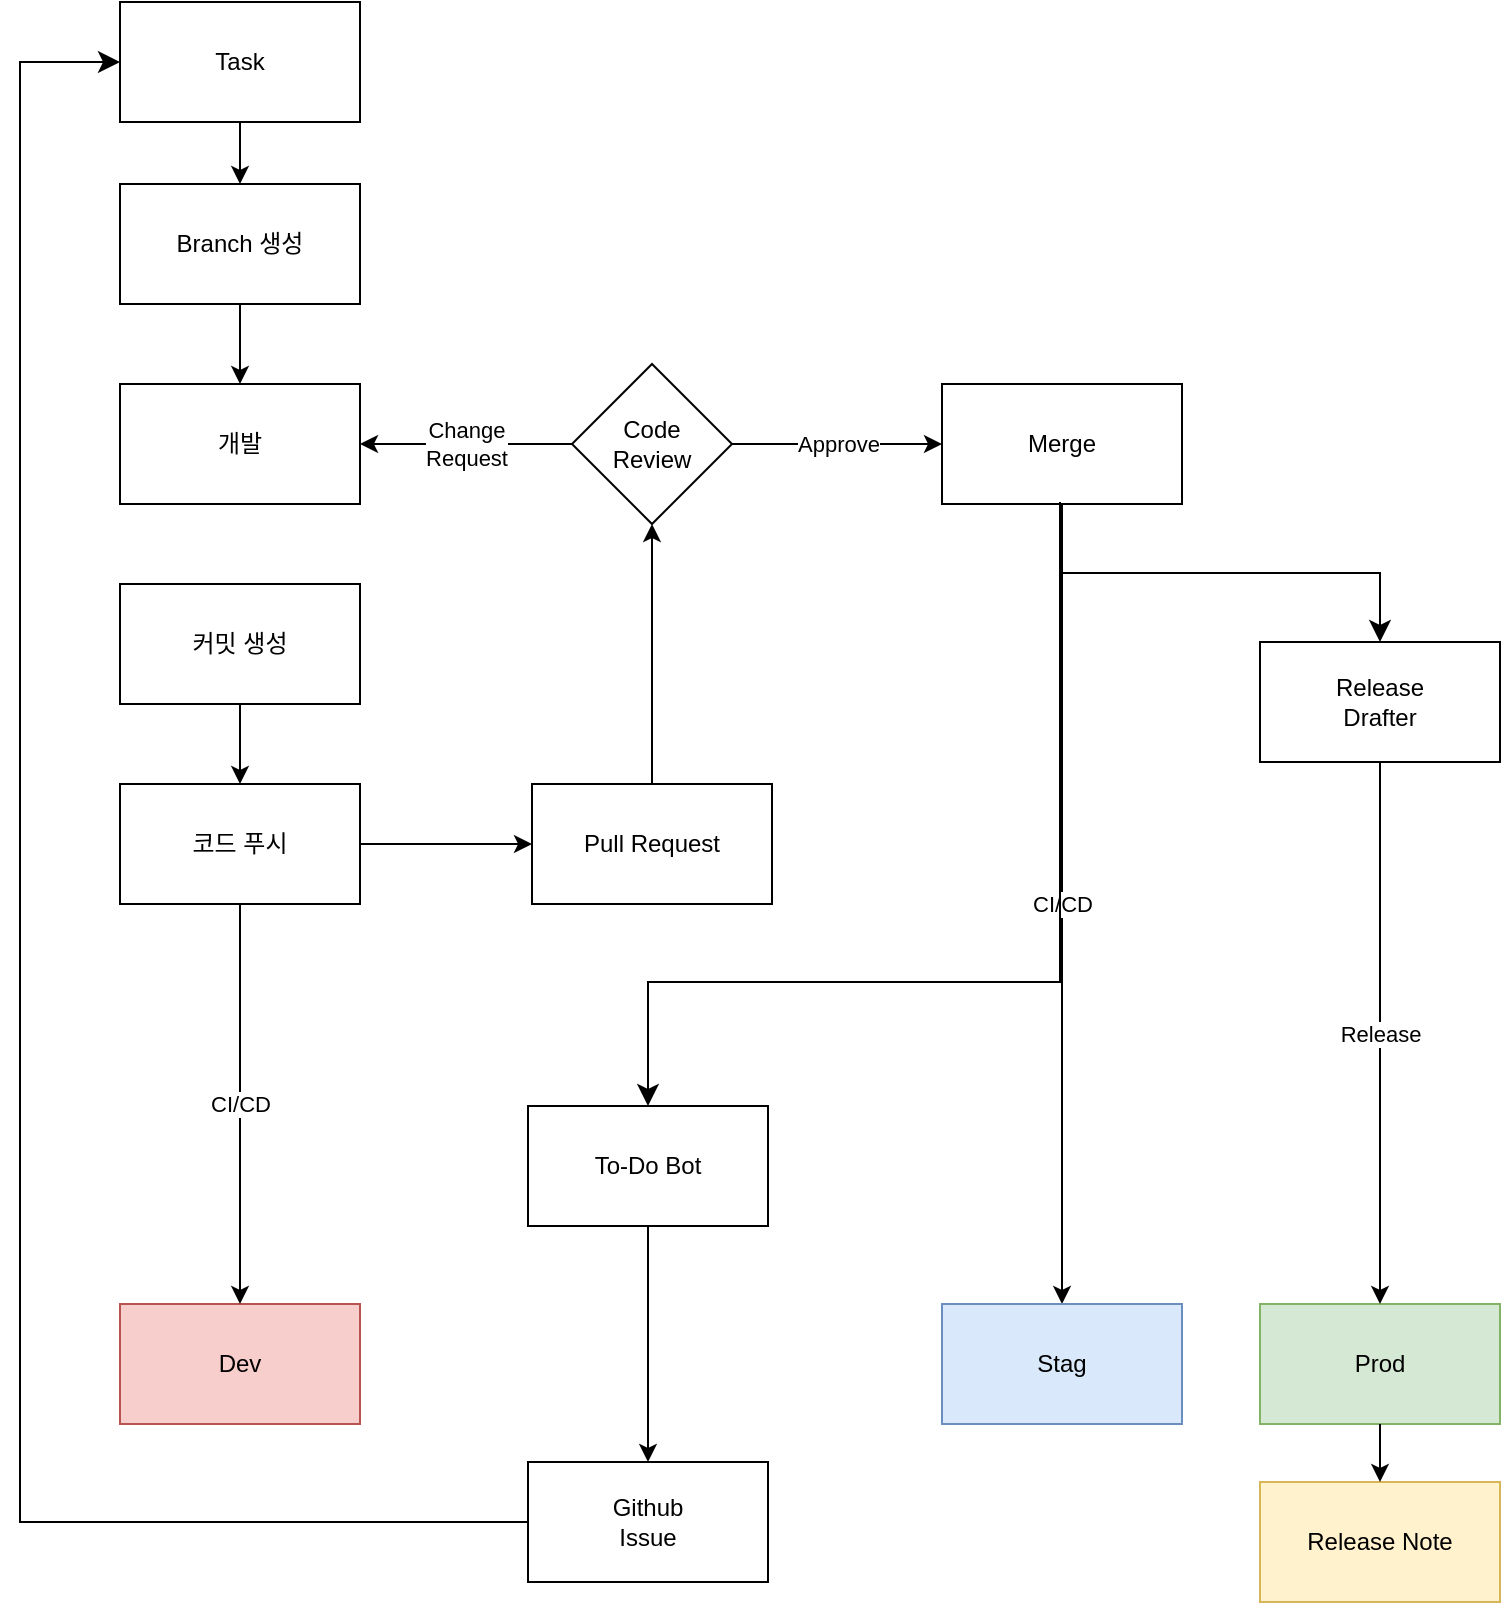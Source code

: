 <mxfile version="21.3.6" type="github">
  <diagram name="페이지-1" id="ihKB_L6L-kc_7JsDzYnF">
    <mxGraphModel dx="1468" dy="909" grid="1" gridSize="10" guides="1" tooltips="1" connect="1" arrows="1" fold="1" page="1" pageScale="1" pageWidth="827" pageHeight="1169" math="0" shadow="0">
      <root>
        <mxCell id="0" />
        <mxCell id="1" parent="0" />
        <mxCell id="WAhycDh5-ZonIURwyT23-1" value="Branch 생성" style="rounded=0;whiteSpace=wrap;html=1;" vertex="1" parent="1">
          <mxGeometry x="90" y="101" width="120" height="60" as="geometry" />
        </mxCell>
        <mxCell id="WAhycDh5-ZonIURwyT23-3" value="커밋 생성" style="rounded=0;whiteSpace=wrap;html=1;" vertex="1" parent="1">
          <mxGeometry x="90" y="301" width="120" height="60" as="geometry" />
        </mxCell>
        <mxCell id="WAhycDh5-ZonIURwyT23-4" value="코드 푸시" style="rounded=0;whiteSpace=wrap;html=1;" vertex="1" parent="1">
          <mxGeometry x="90" y="401" width="120" height="60" as="geometry" />
        </mxCell>
        <mxCell id="WAhycDh5-ZonIURwyT23-5" value="Pull Request" style="rounded=0;whiteSpace=wrap;html=1;" vertex="1" parent="1">
          <mxGeometry x="296" y="401" width="120" height="60" as="geometry" />
        </mxCell>
        <mxCell id="WAhycDh5-ZonIURwyT23-9" value="" style="endArrow=classic;html=1;rounded=0;entryX=0.5;entryY=0;entryDx=0;entryDy=0;exitX=0.5;exitY=1;exitDx=0;exitDy=0;" edge="1" parent="1" source="WAhycDh5-ZonIURwyT23-3" target="WAhycDh5-ZonIURwyT23-4">
          <mxGeometry width="50" height="50" relative="1" as="geometry">
            <mxPoint x="30" y="341" as="sourcePoint" />
            <mxPoint x="80" y="291" as="targetPoint" />
          </mxGeometry>
        </mxCell>
        <mxCell id="WAhycDh5-ZonIURwyT23-11" value="" style="endArrow=classic;html=1;rounded=0;exitX=1;exitY=0.5;exitDx=0;exitDy=0;entryX=0;entryY=0.5;entryDx=0;entryDy=0;" edge="1" parent="1" source="WAhycDh5-ZonIURwyT23-4" target="WAhycDh5-ZonIURwyT23-5">
          <mxGeometry width="50" height="50" relative="1" as="geometry">
            <mxPoint x="450" y="431" as="sourcePoint" />
            <mxPoint x="500" y="381" as="targetPoint" />
          </mxGeometry>
        </mxCell>
        <mxCell id="WAhycDh5-ZonIURwyT23-12" value="개발" style="rounded=0;whiteSpace=wrap;html=1;" vertex="1" parent="1">
          <mxGeometry x="90" y="201" width="120" height="60" as="geometry" />
        </mxCell>
        <mxCell id="WAhycDh5-ZonIURwyT23-15" value="Code&lt;br&gt;Review" style="rhombus;whiteSpace=wrap;html=1;" vertex="1" parent="1">
          <mxGeometry x="316" y="191" width="80" height="80" as="geometry" />
        </mxCell>
        <mxCell id="WAhycDh5-ZonIURwyT23-16" value="" style="endArrow=classic;html=1;rounded=0;entryX=0.5;entryY=1;entryDx=0;entryDy=0;exitX=0.5;exitY=0;exitDx=0;exitDy=0;" edge="1" parent="1" source="WAhycDh5-ZonIURwyT23-5" target="WAhycDh5-ZonIURwyT23-15">
          <mxGeometry width="50" height="50" relative="1" as="geometry">
            <mxPoint x="450" y="431" as="sourcePoint" />
            <mxPoint x="500" y="381" as="targetPoint" />
          </mxGeometry>
        </mxCell>
        <mxCell id="WAhycDh5-ZonIURwyT23-18" value="" style="endArrow=classic;html=1;rounded=0;exitX=0;exitY=0.5;exitDx=0;exitDy=0;entryX=1;entryY=0.5;entryDx=0;entryDy=0;" edge="1" parent="1" source="WAhycDh5-ZonIURwyT23-15" target="WAhycDh5-ZonIURwyT23-12">
          <mxGeometry relative="1" as="geometry">
            <mxPoint x="370" y="191" as="sourcePoint" />
            <mxPoint x="470" y="191" as="targetPoint" />
          </mxGeometry>
        </mxCell>
        <mxCell id="WAhycDh5-ZonIURwyT23-19" value="Change&lt;br&gt;Request" style="edgeLabel;resizable=0;html=1;align=center;verticalAlign=middle;" connectable="0" vertex="1" parent="WAhycDh5-ZonIURwyT23-18">
          <mxGeometry relative="1" as="geometry" />
        </mxCell>
        <mxCell id="WAhycDh5-ZonIURwyT23-22" value="" style="endArrow=classic;html=1;rounded=0;exitX=1;exitY=0.5;exitDx=0;exitDy=0;entryX=0;entryY=0.5;entryDx=0;entryDy=0;" edge="1" parent="1" source="WAhycDh5-ZonIURwyT23-15" target="WAhycDh5-ZonIURwyT23-24">
          <mxGeometry relative="1" as="geometry">
            <mxPoint x="424" y="230.52" as="sourcePoint" />
            <mxPoint x="524" y="230.52" as="targetPoint" />
          </mxGeometry>
        </mxCell>
        <mxCell id="WAhycDh5-ZonIURwyT23-23" value="Approve" style="edgeLabel;resizable=0;html=1;align=center;verticalAlign=middle;" connectable="0" vertex="1" parent="WAhycDh5-ZonIURwyT23-22">
          <mxGeometry relative="1" as="geometry" />
        </mxCell>
        <mxCell id="WAhycDh5-ZonIURwyT23-24" value="Merge" style="rounded=0;whiteSpace=wrap;html=1;" vertex="1" parent="1">
          <mxGeometry x="501" y="201" width="120" height="60" as="geometry" />
        </mxCell>
        <mxCell id="WAhycDh5-ZonIURwyT23-26" value="Dev" style="rounded=0;whiteSpace=wrap;html=1;fillColor=#f8cecc;strokeColor=#b85450;" vertex="1" parent="1">
          <mxGeometry x="90" y="661" width="120" height="60" as="geometry" />
        </mxCell>
        <mxCell id="WAhycDh5-ZonIURwyT23-28" value="" style="endArrow=classic;html=1;rounded=0;exitX=0.5;exitY=1;exitDx=0;exitDy=0;" edge="1" parent="1" source="WAhycDh5-ZonIURwyT23-4" target="WAhycDh5-ZonIURwyT23-26">
          <mxGeometry relative="1" as="geometry">
            <mxPoint x="190" y="502" as="sourcePoint" />
            <mxPoint x="310" y="502" as="targetPoint" />
          </mxGeometry>
        </mxCell>
        <mxCell id="WAhycDh5-ZonIURwyT23-29" value="CI/CD" style="edgeLabel;resizable=0;html=1;align=center;verticalAlign=middle;" connectable="0" vertex="1" parent="WAhycDh5-ZonIURwyT23-28">
          <mxGeometry relative="1" as="geometry" />
        </mxCell>
        <mxCell id="WAhycDh5-ZonIURwyT23-30" value="" style="endArrow=classic;html=1;rounded=0;exitX=0.5;exitY=1;exitDx=0;exitDy=0;entryX=0.5;entryY=0;entryDx=0;entryDy=0;" edge="1" parent="1" source="WAhycDh5-ZonIURwyT23-24" target="WAhycDh5-ZonIURwyT23-32">
          <mxGeometry relative="1" as="geometry">
            <mxPoint x="540" y="372" as="sourcePoint" />
            <mxPoint x="540" y="473" as="targetPoint" />
          </mxGeometry>
        </mxCell>
        <mxCell id="WAhycDh5-ZonIURwyT23-31" value="CI/CD" style="edgeLabel;resizable=0;html=1;align=center;verticalAlign=middle;" connectable="0" vertex="1" parent="WAhycDh5-ZonIURwyT23-30">
          <mxGeometry relative="1" as="geometry" />
        </mxCell>
        <mxCell id="WAhycDh5-ZonIURwyT23-32" value="Stag" style="rounded=0;whiteSpace=wrap;html=1;fillColor=#dae8fc;strokeColor=#6c8ebf;" vertex="1" parent="1">
          <mxGeometry x="501" y="661" width="120" height="60" as="geometry" />
        </mxCell>
        <mxCell id="WAhycDh5-ZonIURwyT23-33" value="To-Do Bot" style="rounded=0;whiteSpace=wrap;html=1;" vertex="1" parent="1">
          <mxGeometry x="294" y="562" width="120" height="60" as="geometry" />
        </mxCell>
        <mxCell id="WAhycDh5-ZonIURwyT23-34" value="Release&lt;br&gt;Drafter" style="rounded=0;whiteSpace=wrap;html=1;" vertex="1" parent="1">
          <mxGeometry x="660" y="330" width="120" height="60" as="geometry" />
        </mxCell>
        <mxCell id="WAhycDh5-ZonIURwyT23-35" value="Task" style="rounded=0;whiteSpace=wrap;html=1;" vertex="1" parent="1">
          <mxGeometry x="90" y="10" width="120" height="60" as="geometry" />
        </mxCell>
        <mxCell id="WAhycDh5-ZonIURwyT23-36" value="" style="endArrow=classic;html=1;rounded=0;exitX=0.5;exitY=1;exitDx=0;exitDy=0;" edge="1" parent="1" source="WAhycDh5-ZonIURwyT23-1" target="WAhycDh5-ZonIURwyT23-12">
          <mxGeometry width="50" height="50" relative="1" as="geometry">
            <mxPoint x="220" y="180" as="sourcePoint" />
            <mxPoint x="440" y="60" as="targetPoint" />
          </mxGeometry>
        </mxCell>
        <mxCell id="WAhycDh5-ZonIURwyT23-37" value="" style="endArrow=classic;html=1;rounded=0;exitX=0.5;exitY=1;exitDx=0;exitDy=0;entryX=0.5;entryY=0;entryDx=0;entryDy=0;" edge="1" parent="1" source="WAhycDh5-ZonIURwyT23-35" target="WAhycDh5-ZonIURwyT23-1">
          <mxGeometry width="50" height="50" relative="1" as="geometry">
            <mxPoint x="230" y="190" as="sourcePoint" />
            <mxPoint x="450" y="70" as="targetPoint" />
          </mxGeometry>
        </mxCell>
        <mxCell id="WAhycDh5-ZonIURwyT23-38" value="" style="edgeStyle=elbowEdgeStyle;elbow=vertical;endArrow=classic;html=1;curved=0;rounded=0;endSize=8;startSize=8;entryX=0.5;entryY=0;entryDx=0;entryDy=0;" edge="1" parent="1" target="WAhycDh5-ZonIURwyT23-33">
          <mxGeometry width="50" height="50" relative="1" as="geometry">
            <mxPoint x="560" y="260" as="sourcePoint" />
            <mxPoint x="510" y="370" as="targetPoint" />
            <Array as="points">
              <mxPoint x="430" y="500" />
            </Array>
          </mxGeometry>
        </mxCell>
        <mxCell id="WAhycDh5-ZonIURwyT23-39" value="" style="edgeStyle=elbowEdgeStyle;elbow=vertical;endArrow=classic;html=1;curved=0;rounded=0;endSize=8;startSize=8;entryX=0.5;entryY=0;entryDx=0;entryDy=0;exitX=0.5;exitY=1;exitDx=0;exitDy=0;" edge="1" parent="1" source="WAhycDh5-ZonIURwyT23-24" target="WAhycDh5-ZonIURwyT23-34">
          <mxGeometry width="50" height="50" relative="1" as="geometry">
            <mxPoint x="570" y="270" as="sourcePoint" />
            <mxPoint x="340" y="380" as="targetPoint" />
            <Array as="points" />
          </mxGeometry>
        </mxCell>
        <mxCell id="WAhycDh5-ZonIURwyT23-41" value="" style="edgeStyle=elbowEdgeStyle;elbow=horizontal;endArrow=classic;html=1;curved=0;rounded=0;endSize=8;startSize=8;entryX=0;entryY=0.5;entryDx=0;entryDy=0;exitX=0;exitY=0.5;exitDx=0;exitDy=0;" edge="1" parent="1" source="WAhycDh5-ZonIURwyT23-45" target="WAhycDh5-ZonIURwyT23-35">
          <mxGeometry width="50" height="50" relative="1" as="geometry">
            <mxPoint x="240" y="770" as="sourcePoint" />
            <mxPoint x="70" y="220" as="targetPoint" />
            <Array as="points">
              <mxPoint x="40" y="730" />
            </Array>
          </mxGeometry>
        </mxCell>
        <mxCell id="WAhycDh5-ZonIURwyT23-45" value="Github&lt;br&gt;Issue" style="rounded=0;whiteSpace=wrap;html=1;" vertex="1" parent="1">
          <mxGeometry x="294" y="740" width="120" height="60" as="geometry" />
        </mxCell>
        <mxCell id="WAhycDh5-ZonIURwyT23-46" value="" style="endArrow=classic;html=1;rounded=0;exitX=0.5;exitY=1;exitDx=0;exitDy=0;entryX=0.5;entryY=0;entryDx=0;entryDy=0;" edge="1" parent="1" source="WAhycDh5-ZonIURwyT23-33" target="WAhycDh5-ZonIURwyT23-45">
          <mxGeometry width="50" height="50" relative="1" as="geometry">
            <mxPoint x="380" y="610" as="sourcePoint" />
            <mxPoint x="430" y="560" as="targetPoint" />
          </mxGeometry>
        </mxCell>
        <mxCell id="WAhycDh5-ZonIURwyT23-47" value="Prod" style="rounded=0;whiteSpace=wrap;html=1;fillColor=#d5e8d4;strokeColor=#82b366;" vertex="1" parent="1">
          <mxGeometry x="660" y="661" width="120" height="60" as="geometry" />
        </mxCell>
        <mxCell id="WAhycDh5-ZonIURwyT23-48" value="" style="endArrow=classic;html=1;rounded=0;exitX=0.5;exitY=1;exitDx=0;exitDy=0;entryX=0.5;entryY=0;entryDx=0;entryDy=0;" edge="1" parent="1" source="WAhycDh5-ZonIURwyT23-34" target="WAhycDh5-ZonIURwyT23-47">
          <mxGeometry relative="1" as="geometry">
            <mxPoint x="650" y="430.09" as="sourcePoint" />
            <mxPoint x="750" y="430.09" as="targetPoint" />
          </mxGeometry>
        </mxCell>
        <mxCell id="WAhycDh5-ZonIURwyT23-49" value="Release" style="edgeLabel;resizable=0;html=1;align=center;verticalAlign=middle;" connectable="0" vertex="1" parent="WAhycDh5-ZonIURwyT23-48">
          <mxGeometry relative="1" as="geometry" />
        </mxCell>
        <mxCell id="WAhycDh5-ZonIURwyT23-50" value="Release Note" style="rounded=0;whiteSpace=wrap;html=1;fillColor=#fff2cc;strokeColor=#d6b656;" vertex="1" parent="1">
          <mxGeometry x="660" y="750" width="120" height="60" as="geometry" />
        </mxCell>
        <mxCell id="WAhycDh5-ZonIURwyT23-51" value="" style="endArrow=classic;html=1;rounded=0;exitX=0.5;exitY=1;exitDx=0;exitDy=0;entryX=0.5;entryY=0;entryDx=0;entryDy=0;" edge="1" parent="1" source="WAhycDh5-ZonIURwyT23-47" target="WAhycDh5-ZonIURwyT23-50">
          <mxGeometry width="50" height="50" relative="1" as="geometry">
            <mxPoint x="420" y="560" as="sourcePoint" />
            <mxPoint x="470" y="510" as="targetPoint" />
          </mxGeometry>
        </mxCell>
      </root>
    </mxGraphModel>
  </diagram>
</mxfile>
